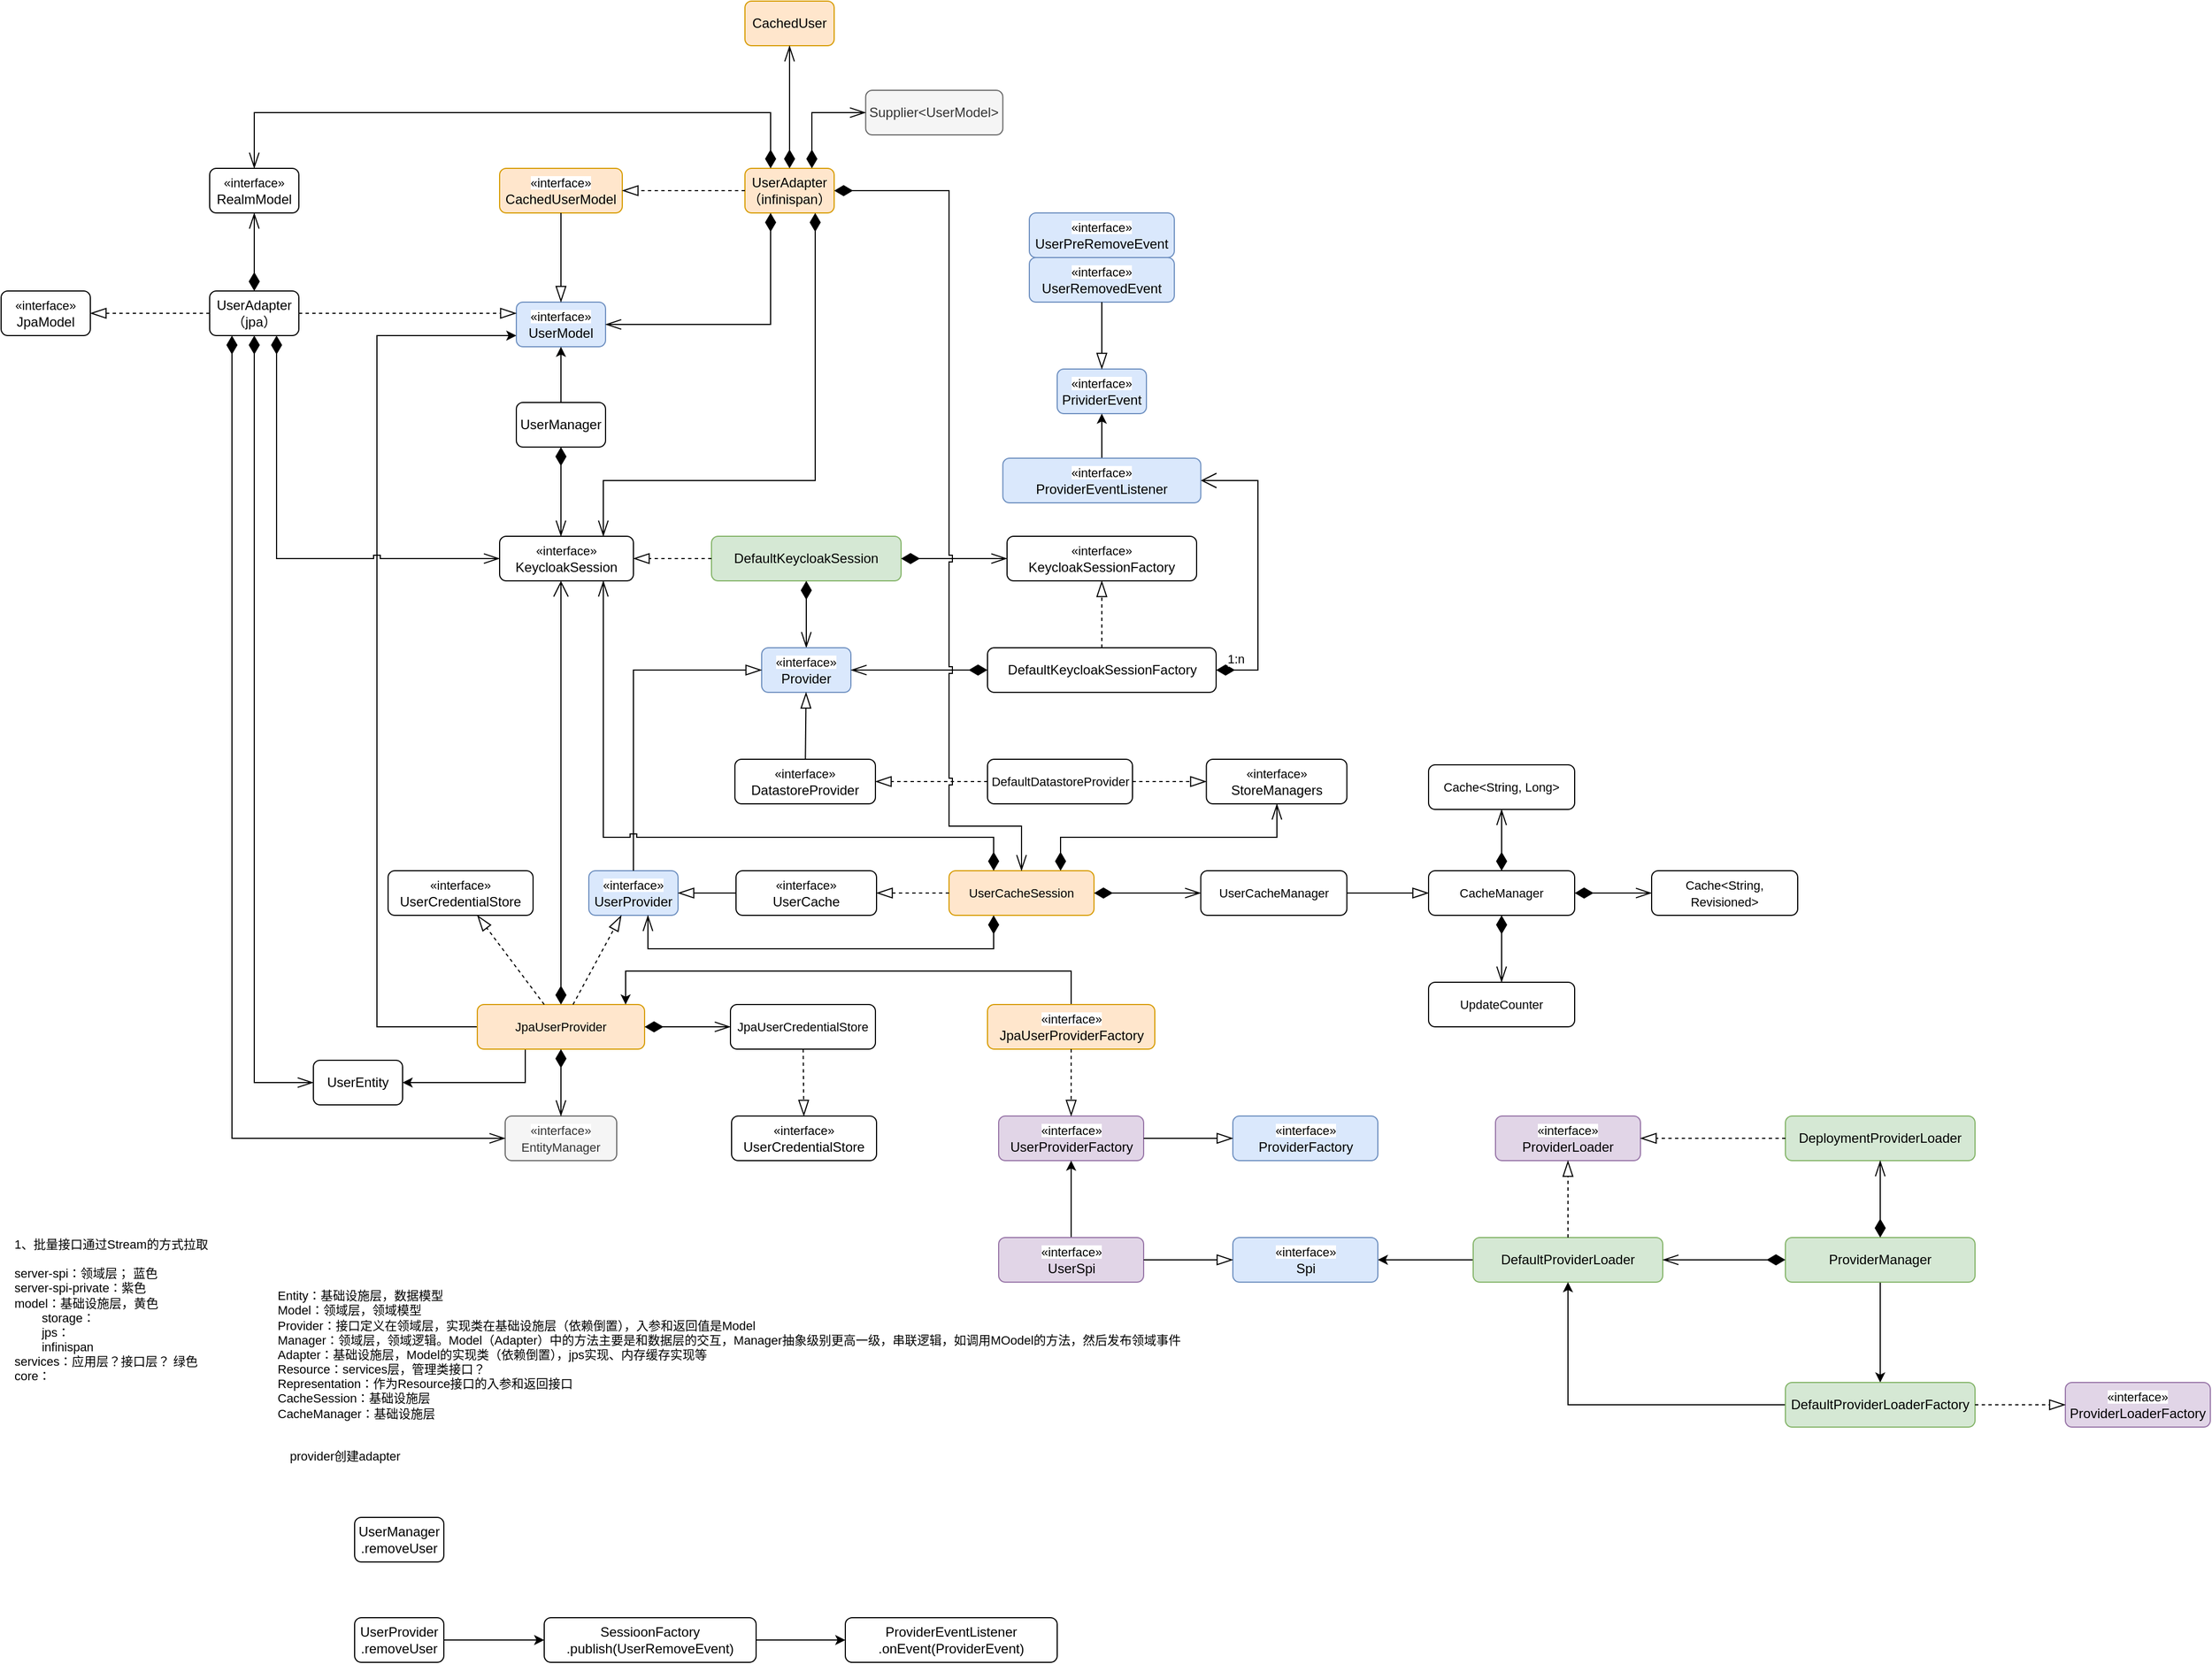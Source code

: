 <mxfile version="24.7.12">
  <diagram name="Page-1" id="SGcs01yoSxrTNf1rtQp4">
    <mxGraphModel dx="2901" dy="2324" grid="1" gridSize="10" guides="1" tooltips="1" connect="1" arrows="1" fold="1" page="1" pageScale="1" pageWidth="827" pageHeight="1169" math="0" shadow="0">
      <root>
        <mxCell id="0" />
        <mxCell id="1" parent="0" />
        <mxCell id="PywDyqhVrASCAQHyuBEY-1" value="&lt;span style=&quot;font-size: 11px; background-color: rgb(255, 255, 255);&quot;&gt;«interface»&lt;/span&gt;&lt;br&gt;UserModel" style="rounded=1;whiteSpace=wrap;html=1;fillColor=#dae8fc;strokeColor=#6c8ebf;" vertex="1" parent="1">
          <mxGeometry x="-348" y="170" width="80" height="40" as="geometry" />
        </mxCell>
        <mxCell id="PywDyqhVrASCAQHyuBEY-2" value="&lt;span style=&quot;font-size: 11px; background-color: rgb(255, 255, 255);&quot;&gt;«interface»&lt;/span&gt;&lt;br&gt;UserRemovedEvent" style="rounded=1;whiteSpace=wrap;html=1;fillColor=#dae8fc;strokeColor=#6c8ebf;" vertex="1" parent="1">
          <mxGeometry x="112" y="130" width="130" height="40" as="geometry" />
        </mxCell>
        <mxCell id="PywDyqhVrASCAQHyuBEY-4" value="&lt;span style=&quot;font-size: 11px; background-color: rgb(255, 255, 255);&quot;&gt;«interface»&lt;/span&gt;&lt;br&gt;PrividerEvent" style="rounded=1;whiteSpace=wrap;html=1;fillColor=#dae8fc;strokeColor=#6c8ebf;" vertex="1" parent="1">
          <mxGeometry x="137" y="230" width="80" height="40" as="geometry" />
        </mxCell>
        <mxCell id="PywDyqhVrASCAQHyuBEY-6" value="" style="endArrow=blockThin;endFill=0;endSize=12;html=1;rounded=0;" edge="1" parent="1" source="PywDyqhVrASCAQHyuBEY-2" target="PywDyqhVrASCAQHyuBEY-4">
          <mxGeometry width="160" relative="1" as="geometry">
            <mxPoint x="847" y="330" as="sourcePoint" />
            <mxPoint x="1007" y="330" as="targetPoint" />
          </mxGeometry>
        </mxCell>
        <mxCell id="PywDyqhVrASCAQHyuBEY-8" value="&lt;span style=&quot;font-size: 11px; background-color: rgb(255, 255, 255);&quot;&gt;«interface»&lt;/span&gt;&lt;br&gt;UserPreRemoveEvent" style="rounded=1;whiteSpace=wrap;html=1;fillColor=#dae8fc;strokeColor=#6c8ebf;" vertex="1" parent="1">
          <mxGeometry x="112" y="90" width="130" height="40" as="geometry" />
        </mxCell>
        <mxCell id="PywDyqhVrASCAQHyuBEY-32" style="edgeStyle=none;shape=connector;rounded=0;orthogonalLoop=1;jettySize=auto;html=1;strokeColor=default;align=center;verticalAlign=middle;fontFamily=Helvetica;fontSize=11;fontColor=default;labelBackgroundColor=default;endArrow=classic;" edge="1" parent="1" source="PywDyqhVrASCAQHyuBEY-11" target="PywDyqhVrASCAQHyuBEY-1">
          <mxGeometry relative="1" as="geometry" />
        </mxCell>
        <mxCell id="PywDyqhVrASCAQHyuBEY-11" value="UserManager" style="rounded=1;whiteSpace=wrap;html=1;" vertex="1" parent="1">
          <mxGeometry x="-348" y="260" width="80" height="40" as="geometry" />
        </mxCell>
        <mxCell id="PywDyqhVrASCAQHyuBEY-12" value="&lt;span style=&quot;font-size: 11px; background-color: rgb(255, 255, 255);&quot;&gt;«interface»&lt;/span&gt;&lt;br&gt;UserProvider" style="rounded=1;whiteSpace=wrap;html=1;fillColor=#dae8fc;strokeColor=#6c8ebf;" vertex="1" parent="1">
          <mxGeometry x="-283" y="680" width="80" height="40" as="geometry" />
        </mxCell>
        <mxCell id="PywDyqhVrASCAQHyuBEY-13" value="UserManager&lt;div&gt;.removeUser&lt;/div&gt;" style="rounded=1;whiteSpace=wrap;html=1;" vertex="1" parent="1">
          <mxGeometry x="-493" y="1260" width="80" height="40" as="geometry" />
        </mxCell>
        <mxCell id="PywDyqhVrASCAQHyuBEY-20" style="edgeStyle=none;shape=connector;rounded=0;orthogonalLoop=1;jettySize=auto;html=1;strokeColor=default;align=center;verticalAlign=middle;fontFamily=Helvetica;fontSize=11;fontColor=default;labelBackgroundColor=default;endArrow=classic;" edge="1" parent="1" source="PywDyqhVrASCAQHyuBEY-14" target="PywDyqhVrASCAQHyuBEY-16">
          <mxGeometry relative="1" as="geometry" />
        </mxCell>
        <mxCell id="PywDyqhVrASCAQHyuBEY-14" value="UserProvider&lt;br&gt;.removeUser" style="rounded=1;whiteSpace=wrap;html=1;" vertex="1" parent="1">
          <mxGeometry x="-493" y="1350" width="80" height="40" as="geometry" />
        </mxCell>
        <mxCell id="PywDyqhVrASCAQHyuBEY-30" value="" style="edgeStyle=none;shape=connector;rounded=0;orthogonalLoop=1;jettySize=auto;html=1;strokeColor=default;align=center;verticalAlign=middle;fontFamily=Helvetica;fontSize=11;fontColor=default;labelBackgroundColor=default;endArrow=classic;" edge="1" parent="1" source="PywDyqhVrASCAQHyuBEY-16" target="PywDyqhVrASCAQHyuBEY-29">
          <mxGeometry relative="1" as="geometry" />
        </mxCell>
        <mxCell id="PywDyqhVrASCAQHyuBEY-16" value="SessioonFactory&lt;br&gt;.publish(UserRemoveEvent)" style="rounded=1;whiteSpace=wrap;html=1;" vertex="1" parent="1">
          <mxGeometry x="-323" y="1350" width="190" height="40" as="geometry" />
        </mxCell>
        <mxCell id="PywDyqhVrASCAQHyuBEY-17" value="&lt;span style=&quot;font-size: 11px; background-color: rgb(255, 255, 255);&quot;&gt;«interface»&lt;/span&gt;&lt;br&gt;KeycloakSession" style="rounded=1;whiteSpace=wrap;html=1;" vertex="1" parent="1">
          <mxGeometry x="-363" y="380" width="120" height="40" as="geometry" />
        </mxCell>
        <mxCell id="PywDyqhVrASCAQHyuBEY-21" value="&lt;span style=&quot;font-size: 11px; background-color: rgb(255, 255, 255);&quot;&gt;«interface»&lt;/span&gt;&lt;br&gt;KeycloakSessionFactory" style="rounded=1;whiteSpace=wrap;html=1;" vertex="1" parent="1">
          <mxGeometry x="92" y="380" width="170" height="40" as="geometry" />
        </mxCell>
        <mxCell id="PywDyqhVrASCAQHyuBEY-23" value="DefaultKeycloakSessionFactory" style="rounded=1;whiteSpace=wrap;html=1;" vertex="1" parent="1">
          <mxGeometry x="74.5" y="480" width="205" height="40" as="geometry" />
        </mxCell>
        <mxCell id="PywDyqhVrASCAQHyuBEY-24" value="" style="endArrow=blockThin;dashed=1;endFill=0;endSize=12;html=1;rounded=0;" edge="1" parent="1" source="PywDyqhVrASCAQHyuBEY-23" target="PywDyqhVrASCAQHyuBEY-21">
          <mxGeometry width="160" relative="1" as="geometry">
            <mxPoint x="372" y="90" as="sourcePoint" />
            <mxPoint x="372" y="40" as="targetPoint" />
          </mxGeometry>
        </mxCell>
        <mxCell id="PywDyqhVrASCAQHyuBEY-31" style="edgeStyle=none;shape=connector;rounded=0;orthogonalLoop=1;jettySize=auto;html=1;strokeColor=default;align=center;verticalAlign=middle;fontFamily=Helvetica;fontSize=11;fontColor=default;labelBackgroundColor=default;endArrow=classic;" edge="1" parent="1" source="PywDyqhVrASCAQHyuBEY-25" target="PywDyqhVrASCAQHyuBEY-4">
          <mxGeometry relative="1" as="geometry" />
        </mxCell>
        <mxCell id="PywDyqhVrASCAQHyuBEY-25" value="&lt;span style=&quot;font-size: 11px; background-color: rgb(255, 255, 255);&quot;&gt;«interface»&lt;/span&gt;&lt;br&gt;ProviderEventListener" style="rounded=1;whiteSpace=wrap;html=1;fillColor=#dae8fc;strokeColor=#6c8ebf;" vertex="1" parent="1">
          <mxGeometry x="88.25" y="310" width="177.5" height="40" as="geometry" />
        </mxCell>
        <mxCell id="PywDyqhVrASCAQHyuBEY-29" value="ProviderEventListener&lt;br&gt;.onEvent(ProviderEvent)" style="rounded=1;whiteSpace=wrap;html=1;" vertex="1" parent="1">
          <mxGeometry x="-53" y="1350" width="190" height="40" as="geometry" />
        </mxCell>
        <mxCell id="PywDyqhVrASCAQHyuBEY-33" value="" style="endArrow=openThin;html=1;endSize=12;startArrow=diamondThin;startSize=14;startFill=1;edgeStyle=orthogonalEdgeStyle;align=left;verticalAlign=bottom;rounded=0;strokeColor=default;fontFamily=Helvetica;fontSize=11;fontColor=default;labelBackgroundColor=default;endFill=0;" edge="1" parent="1" source="PywDyqhVrASCAQHyuBEY-11" target="PywDyqhVrASCAQHyuBEY-17">
          <mxGeometry x="-1" y="3" relative="1" as="geometry">
            <mxPoint x="-368" y="330" as="sourcePoint" />
            <mxPoint x="-403" y="420" as="targetPoint" />
            <Array as="points">
              <mxPoint x="-308" y="360" />
              <mxPoint x="-308" y="360" />
            </Array>
          </mxGeometry>
        </mxCell>
        <mxCell id="PywDyqhVrASCAQHyuBEY-34" value="DefaultKeycloakSession" style="rounded=1;whiteSpace=wrap;html=1;fillColor=#d5e8d4;strokeColor=#82b366;" vertex="1" parent="1">
          <mxGeometry x="-173" y="380" width="170" height="40" as="geometry" />
        </mxCell>
        <mxCell id="PywDyqhVrASCAQHyuBEY-35" value="" style="endArrow=openThin;html=1;endSize=12;startArrow=diamondThin;startSize=14;startFill=1;edgeStyle=orthogonalEdgeStyle;align=left;verticalAlign=bottom;rounded=0;strokeColor=default;fontFamily=Helvetica;fontSize=11;fontColor=default;labelBackgroundColor=default;endFill=0;" edge="1" parent="1" source="PywDyqhVrASCAQHyuBEY-34" target="PywDyqhVrASCAQHyuBEY-36">
          <mxGeometry x="-1" y="3" relative="1" as="geometry">
            <mxPoint x="-3" y="620" as="sourcePoint" />
            <mxPoint x="-3" y="725" as="targetPoint" />
            <Array as="points" />
          </mxGeometry>
        </mxCell>
        <mxCell id="PywDyqhVrASCAQHyuBEY-36" value="&lt;span style=&quot;font-size: 11px; background-color: rgb(255, 255, 255);&quot;&gt;«interface»&lt;/span&gt;&lt;br&gt;Provider" style="rounded=1;whiteSpace=wrap;html=1;fillColor=#dae8fc;strokeColor=#6c8ebf;" vertex="1" parent="1">
          <mxGeometry x="-128" y="480" width="80" height="40" as="geometry" />
        </mxCell>
        <mxCell id="PywDyqhVrASCAQHyuBEY-37" value="" style="endArrow=openThin;html=1;endSize=12;startArrow=diamondThin;startSize=14;startFill=1;edgeStyle=orthogonalEdgeStyle;align=left;verticalAlign=bottom;rounded=0;strokeColor=default;fontFamily=Helvetica;fontSize=11;fontColor=default;labelBackgroundColor=default;endFill=0;" edge="1" parent="1" source="PywDyqhVrASCAQHyuBEY-34" target="PywDyqhVrASCAQHyuBEY-21">
          <mxGeometry x="-1" y="3" relative="1" as="geometry">
            <mxPoint x="-78" y="360" as="sourcePoint" />
            <mxPoint x="-78" y="260" as="targetPoint" />
            <Array as="points">
              <mxPoint x="-78" y="400" />
            </Array>
          </mxGeometry>
        </mxCell>
        <mxCell id="PywDyqhVrASCAQHyuBEY-38" value="" style="endArrow=blockThin;endFill=0;endSize=12;html=1;rounded=0;edgeStyle=orthogonalEdgeStyle;" edge="1" parent="1" source="PywDyqhVrASCAQHyuBEY-12" target="PywDyqhVrASCAQHyuBEY-36">
          <mxGeometry width="160" relative="1" as="geometry">
            <mxPoint x="187" y="490" as="sourcePoint" />
            <mxPoint x="187" y="430" as="targetPoint" />
            <Array as="points">
              <mxPoint x="-243" y="500" />
            </Array>
          </mxGeometry>
        </mxCell>
        <mxCell id="PywDyqhVrASCAQHyuBEY-39" value="" style="endArrow=blockThin;dashed=1;endFill=0;endSize=12;html=1;rounded=0;" edge="1" parent="1" source="PywDyqhVrASCAQHyuBEY-34" target="PywDyqhVrASCAQHyuBEY-17">
          <mxGeometry width="160" relative="1" as="geometry">
            <mxPoint x="-223" y="290" as="sourcePoint" />
            <mxPoint x="-118" y="290" as="targetPoint" />
          </mxGeometry>
        </mxCell>
        <mxCell id="PywDyqhVrASCAQHyuBEY-41" value="" style="endArrow=open;html=1;endSize=12;startArrow=diamondThin;startSize=14;startFill=1;edgeStyle=orthogonalEdgeStyle;align=left;verticalAlign=bottom;rounded=0;strokeColor=default;fontFamily=Helvetica;fontSize=11;fontColor=default;labelBackgroundColor=default;" edge="1" parent="1" source="PywDyqhVrASCAQHyuBEY-23" target="PywDyqhVrASCAQHyuBEY-25">
          <mxGeometry x="-1" y="3" relative="1" as="geometry">
            <mxPoint x="7" y="410" as="sourcePoint" />
            <mxPoint x="102" y="410" as="targetPoint" />
            <Array as="points">
              <mxPoint x="317" y="500" />
              <mxPoint x="317" y="330" />
            </Array>
          </mxGeometry>
        </mxCell>
        <mxCell id="PywDyqhVrASCAQHyuBEY-42" value="1:n" style="text;html=1;align=center;verticalAlign=middle;resizable=0;points=[];autosize=1;strokeColor=none;fillColor=none;fontFamily=Helvetica;fontSize=11;fontColor=default;labelBackgroundColor=default;" vertex="1" parent="1">
          <mxGeometry x="277" y="475" width="40" height="30" as="geometry" />
        </mxCell>
        <mxCell id="PywDyqhVrASCAQHyuBEY-43" value="" style="endArrow=openThin;html=1;endSize=12;startArrow=diamondThin;startSize=14;startFill=1;edgeStyle=orthogonalEdgeStyle;align=left;verticalAlign=bottom;rounded=0;strokeColor=default;fontFamily=Helvetica;fontSize=11;fontColor=default;labelBackgroundColor=default;endFill=0;" edge="1" parent="1" source="PywDyqhVrASCAQHyuBEY-23" target="PywDyqhVrASCAQHyuBEY-36">
          <mxGeometry x="-1" y="3" relative="1" as="geometry">
            <mxPoint x="237" y="599.5" as="sourcePoint" />
            <mxPoint x="397" y="599.5" as="targetPoint" />
            <Array as="points" />
          </mxGeometry>
        </mxCell>
        <mxCell id="PywDyqhVrASCAQHyuBEY-44" value="&lt;span style=&quot;font-size: 11px; background-color: rgb(255, 255, 255);&quot;&gt;«interface»&lt;/span&gt;&lt;br&gt;DatastoreProvider" style="rounded=1;whiteSpace=wrap;html=1;" vertex="1" parent="1">
          <mxGeometry x="-152" y="580" width="126" height="40" as="geometry" />
        </mxCell>
        <mxCell id="PywDyqhVrASCAQHyuBEY-45" value="" style="endArrow=blockThin;endFill=0;endSize=12;html=1;rounded=0;" edge="1" parent="1" source="PywDyqhVrASCAQHyuBEY-44" target="PywDyqhVrASCAQHyuBEY-36">
          <mxGeometry width="160" relative="1" as="geometry">
            <mxPoint x="-193" y="510" as="sourcePoint" />
            <mxPoint x="-118" y="510" as="targetPoint" />
          </mxGeometry>
        </mxCell>
        <mxCell id="PywDyqhVrASCAQHyuBEY-46" value="&lt;span style=&quot;font-size: 11px;&quot;&gt;DefaultDatastoreProvider&lt;/span&gt;" style="rounded=1;whiteSpace=wrap;html=1;" vertex="1" parent="1">
          <mxGeometry x="74.5" y="580" width="130" height="40" as="geometry" />
        </mxCell>
        <mxCell id="PywDyqhVrASCAQHyuBEY-48" value="" style="endArrow=blockThin;dashed=1;endFill=0;endSize=12;html=1;rounded=0;" edge="1" parent="1" source="PywDyqhVrASCAQHyuBEY-46" target="PywDyqhVrASCAQHyuBEY-44">
          <mxGeometry width="160" relative="1" as="geometry">
            <mxPoint x="-79" y="590" as="sourcePoint" />
            <mxPoint x="137" y="560" as="targetPoint" />
          </mxGeometry>
        </mxCell>
        <mxCell id="PywDyqhVrASCAQHyuBEY-49" value="&lt;span style=&quot;font-size: 11px; background-color: rgb(255, 255, 255);&quot;&gt;«interface»&lt;/span&gt;&lt;br&gt;StoreManagers" style="rounded=1;whiteSpace=wrap;html=1;" vertex="1" parent="1">
          <mxGeometry x="270.75" y="580" width="126" height="40" as="geometry" />
        </mxCell>
        <mxCell id="PywDyqhVrASCAQHyuBEY-50" value="" style="endArrow=blockThin;dashed=1;endFill=0;endSize=12;html=1;rounded=0;" edge="1" parent="1" source="PywDyqhVrASCAQHyuBEY-46" target="PywDyqhVrASCAQHyuBEY-49">
          <mxGeometry width="160" relative="1" as="geometry">
            <mxPoint x="-78" y="690" as="sourcePoint" />
            <mxPoint x="-79" y="630" as="targetPoint" />
          </mxGeometry>
        </mxCell>
        <mxCell id="PywDyqhVrASCAQHyuBEY-57" style="edgeStyle=orthogonalEdgeStyle;shape=connector;rounded=0;orthogonalLoop=1;jettySize=auto;html=1;strokeColor=default;align=center;verticalAlign=middle;fontFamily=Helvetica;fontSize=11;fontColor=default;labelBackgroundColor=default;endArrow=classic;" edge="1" parent="1" source="PywDyqhVrASCAQHyuBEY-52" target="PywDyqhVrASCAQHyuBEY-56">
          <mxGeometry relative="1" as="geometry">
            <Array as="points">
              <mxPoint x="-340" y="870" />
            </Array>
          </mxGeometry>
        </mxCell>
        <mxCell id="PywDyqhVrASCAQHyuBEY-58" style="edgeStyle=orthogonalEdgeStyle;shape=connector;rounded=0;orthogonalLoop=1;jettySize=auto;html=1;strokeColor=default;align=center;verticalAlign=middle;fontFamily=Helvetica;fontSize=11;fontColor=default;labelBackgroundColor=default;endArrow=classic;" edge="1" parent="1" source="PywDyqhVrASCAQHyuBEY-52" target="PywDyqhVrASCAQHyuBEY-1">
          <mxGeometry relative="1" as="geometry">
            <Array as="points">
              <mxPoint x="-473" y="820" />
              <mxPoint x="-473" y="200" />
            </Array>
          </mxGeometry>
        </mxCell>
        <mxCell id="PywDyqhVrASCAQHyuBEY-52" value="&lt;span style=&quot;font-size: 11px;&quot;&gt;JpaUserProvider&lt;/span&gt;" style="rounded=1;whiteSpace=wrap;html=1;fillColor=#ffe6cc;strokeColor=#d79b00;" vertex="1" parent="1">
          <mxGeometry x="-383" y="800" width="150" height="40" as="geometry" />
        </mxCell>
        <mxCell id="PywDyqhVrASCAQHyuBEY-53" value="" style="endArrow=blockThin;dashed=1;endFill=0;endSize=12;html=1;rounded=0;" edge="1" parent="1" source="PywDyqhVrASCAQHyuBEY-52" target="PywDyqhVrASCAQHyuBEY-12">
          <mxGeometry width="160" relative="1" as="geometry">
            <mxPoint x="-14" y="690" as="sourcePoint" />
            <mxPoint x="-63" y="630" as="targetPoint" />
          </mxGeometry>
        </mxCell>
        <mxCell id="PywDyqhVrASCAQHyuBEY-54" value="&lt;span style=&quot;font-size: 11px; background-color: rgb(255, 255, 255);&quot;&gt;«interface»&lt;/span&gt;&lt;br&gt;UserCredentialStore" style="rounded=1;whiteSpace=wrap;html=1;" vertex="1" parent="1">
          <mxGeometry x="-463" y="680" width="130" height="40" as="geometry" />
        </mxCell>
        <mxCell id="PywDyqhVrASCAQHyuBEY-55" value="" style="endArrow=blockThin;dashed=1;endFill=0;endSize=12;html=1;rounded=0;" edge="1" parent="1" source="PywDyqhVrASCAQHyuBEY-52" target="PywDyqhVrASCAQHyuBEY-54">
          <mxGeometry width="160" relative="1" as="geometry">
            <mxPoint x="-233" y="810" as="sourcePoint" />
            <mxPoint x="-233" y="730" as="targetPoint" />
          </mxGeometry>
        </mxCell>
        <mxCell id="PywDyqhVrASCAQHyuBEY-56" value="UserEntity" style="rounded=1;whiteSpace=wrap;html=1;" vertex="1" parent="1">
          <mxGeometry x="-530" y="850" width="80" height="40" as="geometry" />
        </mxCell>
        <mxCell id="PywDyqhVrASCAQHyuBEY-61" value="" style="endArrow=open;html=1;endSize=12;startArrow=diamondThin;startSize=14;startFill=1;edgeStyle=orthogonalEdgeStyle;align=left;verticalAlign=bottom;rounded=0;strokeColor=default;fontFamily=Helvetica;fontSize=11;fontColor=default;labelBackgroundColor=default;" edge="1" parent="1" source="PywDyqhVrASCAQHyuBEY-52" target="PywDyqhVrASCAQHyuBEY-17">
          <mxGeometry x="-1" y="3" relative="1" as="geometry">
            <mxPoint x="-78" y="430" as="sourcePoint" />
            <mxPoint x="-263" y="410" as="targetPoint" />
            <Array as="points">
              <mxPoint x="-303" y="420" />
              <mxPoint x="-303" y="420" />
            </Array>
          </mxGeometry>
        </mxCell>
        <mxCell id="PywDyqhVrASCAQHyuBEY-62" value="&lt;span style=&quot;font-size: 11px; background-color: rgb(255, 255, 255);&quot;&gt;«interface»&lt;/span&gt;&lt;span style=&quot;font-size: 11px;&quot;&gt;&lt;br&gt;EntityManager&lt;/span&gt;" style="rounded=1;whiteSpace=wrap;html=1;fillColor=#f5f5f5;fontColor=#333333;strokeColor=#666666;" vertex="1" parent="1">
          <mxGeometry x="-358" y="900" width="100" height="40" as="geometry" />
        </mxCell>
        <mxCell id="PywDyqhVrASCAQHyuBEY-63" value="&lt;span style=&quot;font-size: 11px;&quot;&gt;JpaUserCredentialStore&lt;/span&gt;" style="rounded=1;whiteSpace=wrap;html=1;" vertex="1" parent="1">
          <mxGeometry x="-156" y="800" width="130" height="40" as="geometry" />
        </mxCell>
        <mxCell id="PywDyqhVrASCAQHyuBEY-64" value="" style="endArrow=openThin;html=1;endSize=12;startArrow=diamondThin;startSize=14;startFill=1;align=left;verticalAlign=bottom;rounded=0;strokeColor=default;fontFamily=Helvetica;fontSize=11;fontColor=default;labelBackgroundColor=default;endFill=0;" edge="1" parent="1" source="PywDyqhVrASCAQHyuBEY-52" target="PywDyqhVrASCAQHyuBEY-63">
          <mxGeometry x="-1" y="3" relative="1" as="geometry">
            <mxPoint x="-363" y="1010" as="sourcePoint" />
            <mxPoint x="-203" y="1010" as="targetPoint" />
          </mxGeometry>
        </mxCell>
        <mxCell id="PywDyqhVrASCAQHyuBEY-65" value="" style="endArrow=openThin;html=1;endSize=12;startArrow=diamondThin;startSize=14;startFill=1;align=left;verticalAlign=bottom;rounded=0;strokeColor=default;fontFamily=Helvetica;fontSize=11;fontColor=default;labelBackgroundColor=default;endFill=0;" edge="1" parent="1" source="PywDyqhVrASCAQHyuBEY-52" target="PywDyqhVrASCAQHyuBEY-62">
          <mxGeometry x="-1" y="3" relative="1" as="geometry">
            <mxPoint x="-353" y="1020" as="sourcePoint" />
            <mxPoint x="-193" y="1020" as="targetPoint" />
          </mxGeometry>
        </mxCell>
        <mxCell id="PywDyqhVrASCAQHyuBEY-66" value="Entity：基础设施层，数据模型&lt;br&gt;Model：领域层，领域模型&lt;br&gt;Provider：接口定义在领域层，实现类在基础设施层（依赖倒置），入参和返回值是Model&lt;br&gt;Manager：领域层，领域逻辑。Model（Adapter）中的方法主要是和数据层的交互，Manager抽象级别更高一级，串联逻辑，如调用MOodel的方法，然后发布领域事件&lt;br&gt;Adapter：基础设施层，Model的实现类（依赖倒置），jps实现、内存缓存实现等&lt;br&gt;Resource：services层，管理类接口？&lt;br&gt;Representation：作为Resource接口的入参和返回接口&lt;br&gt;CacheSession：基础设施层&lt;br&gt;CacheManager：基础设施层" style="text;html=1;align=left;verticalAlign=middle;resizable=0;points=[];autosize=1;strokeColor=none;fillColor=none;fontFamily=Helvetica;fontSize=11;fontColor=default;labelBackgroundColor=default;" vertex="1" parent="1">
          <mxGeometry x="-564.25" y="1049" width="830" height="130" as="geometry" />
        </mxCell>
        <mxCell id="PywDyqhVrASCAQHyuBEY-67" value="&lt;span style=&quot;font-size: 11px; background-color: rgb(255, 255, 255);&quot;&gt;«interface»&lt;/span&gt;&lt;br&gt;UserCredentialStore" style="rounded=1;whiteSpace=wrap;html=1;" vertex="1" parent="1">
          <mxGeometry x="-155" y="900" width="130" height="40" as="geometry" />
        </mxCell>
        <mxCell id="PywDyqhVrASCAQHyuBEY-68" value="" style="endArrow=blockThin;dashed=1;endFill=0;endSize=12;html=1;rounded=0;" edge="1" parent="1" source="PywDyqhVrASCAQHyuBEY-63" target="PywDyqhVrASCAQHyuBEY-67">
          <mxGeometry width="160" relative="1" as="geometry">
            <mxPoint x="-287" y="810" as="sourcePoint" />
            <mxPoint x="-244" y="730" as="targetPoint" />
          </mxGeometry>
        </mxCell>
        <mxCell id="PywDyqhVrASCAQHyuBEY-69" value="UserAdapter&lt;br&gt;（jpa）" style="rounded=1;whiteSpace=wrap;html=1;" vertex="1" parent="1">
          <mxGeometry x="-623" y="160" width="80" height="40" as="geometry" />
        </mxCell>
        <mxCell id="PywDyqhVrASCAQHyuBEY-70" value="&lt;span style=&quot;font-size: 11px; background-color: rgb(255, 255, 255);&quot;&gt;«interface»&lt;/span&gt;&lt;br&gt;JpaModel" style="rounded=1;whiteSpace=wrap;html=1;" vertex="1" parent="1">
          <mxGeometry x="-810" y="160" width="80" height="40" as="geometry" />
        </mxCell>
        <mxCell id="PywDyqhVrASCAQHyuBEY-72" value="" style="endArrow=blockThin;dashed=1;endFill=0;endSize=12;html=1;rounded=0;entryX=0;entryY=0.25;entryDx=0;entryDy=0;" edge="1" parent="1" source="PywDyqhVrASCAQHyuBEY-69" target="PywDyqhVrASCAQHyuBEY-1">
          <mxGeometry width="160" relative="1" as="geometry">
            <mxPoint x="205" y="130" as="sourcePoint" />
            <mxPoint x="192" y="180" as="targetPoint" />
          </mxGeometry>
        </mxCell>
        <mxCell id="PywDyqhVrASCAQHyuBEY-74" value="" style="endArrow=blockThin;dashed=1;endFill=0;endSize=12;html=1;rounded=0;" edge="1" parent="1" source="PywDyqhVrASCAQHyuBEY-69" target="PywDyqhVrASCAQHyuBEY-70">
          <mxGeometry width="160" relative="1" as="geometry">
            <mxPoint x="-149" y="-10" as="sourcePoint" />
            <mxPoint x="-248" y="-10" as="targetPoint" />
          </mxGeometry>
        </mxCell>
        <mxCell id="PywDyqhVrASCAQHyuBEY-75" value="" style="endArrow=openThin;html=1;endSize=12;startArrow=diamondThin;startSize=14;startFill=1;edgeStyle=orthogonalEdgeStyle;align=left;verticalAlign=bottom;rounded=0;strokeColor=default;fontFamily=Helvetica;fontSize=11;fontColor=default;labelBackgroundColor=default;exitX=0.5;exitY=1;exitDx=0;exitDy=0;endFill=0;" edge="1" parent="1" source="PywDyqhVrASCAQHyuBEY-69" target="PywDyqhVrASCAQHyuBEY-56">
          <mxGeometry x="-1" y="3" relative="1" as="geometry">
            <mxPoint x="-603" y="200" as="sourcePoint" />
            <mxPoint x="84.5" y="820" as="targetPoint" />
            <Array as="points">
              <mxPoint x="-583" y="870" />
            </Array>
          </mxGeometry>
        </mxCell>
        <mxCell id="PywDyqhVrASCAQHyuBEY-76" value="" style="endArrow=openThin;html=1;endSize=12;startArrow=diamondThin;startSize=14;startFill=1;edgeStyle=orthogonalEdgeStyle;align=left;verticalAlign=bottom;rounded=0;strokeColor=default;fontFamily=Helvetica;fontSize=11;fontColor=default;labelBackgroundColor=default;exitX=0.25;exitY=1;exitDx=0;exitDy=0;endFill=0;" edge="1" parent="1" source="PywDyqhVrASCAQHyuBEY-69" target="PywDyqhVrASCAQHyuBEY-62">
          <mxGeometry x="-1" y="3" relative="1" as="geometry">
            <mxPoint x="-583" y="200" as="sourcePoint" />
            <mxPoint x="-423" y="930" as="targetPoint" />
            <Array as="points">
              <mxPoint x="-603" y="920" />
            </Array>
          </mxGeometry>
        </mxCell>
        <mxCell id="PywDyqhVrASCAQHyuBEY-77" value="&lt;span style=&quot;font-size: 11px; background-color: rgb(255, 255, 255);&quot;&gt;«interface»&lt;/span&gt;&lt;br&gt;RealmModel" style="rounded=1;whiteSpace=wrap;html=1;" vertex="1" parent="1">
          <mxGeometry x="-623" y="50" width="80" height="40" as="geometry" />
        </mxCell>
        <mxCell id="PywDyqhVrASCAQHyuBEY-78" value="" style="endArrow=openThin;html=1;endSize=12;startArrow=diamondThin;startSize=14;startFill=1;edgeStyle=orthogonalEdgeStyle;align=left;verticalAlign=bottom;rounded=0;strokeColor=default;fontFamily=Helvetica;fontSize=11;fontColor=default;labelBackgroundColor=default;jumpStyle=sharp;endFill=0;" edge="1" parent="1" source="PywDyqhVrASCAQHyuBEY-69" target="PywDyqhVrASCAQHyuBEY-17">
          <mxGeometry x="-1" y="3" relative="1" as="geometry">
            <mxPoint x="-298" y="310" as="sourcePoint" />
            <mxPoint x="-298" y="390" as="targetPoint" />
            <Array as="points">
              <mxPoint x="-563" y="400" />
            </Array>
          </mxGeometry>
        </mxCell>
        <mxCell id="PywDyqhVrASCAQHyuBEY-79" value="" style="endArrow=openThin;html=1;endSize=12;startArrow=diamondThin;startSize=14;startFill=1;align=left;verticalAlign=bottom;rounded=0;strokeColor=default;fontFamily=Helvetica;fontSize=11;fontColor=default;labelBackgroundColor=default;endFill=0;" edge="1" parent="1" source="PywDyqhVrASCAQHyuBEY-69" target="PywDyqhVrASCAQHyuBEY-77">
          <mxGeometry x="-1" y="3" relative="1" as="geometry">
            <mxPoint x="-109" y="10" as="sourcePoint" />
            <mxPoint x="-253" y="180" as="targetPoint" />
          </mxGeometry>
        </mxCell>
        <mxCell id="PywDyqhVrASCAQHyuBEY-80" value="&lt;span style=&quot;font-size: 11px; background-color: rgb(255, 255, 255);&quot;&gt;«interface»&lt;/span&gt;&lt;br&gt;CachedUserModel" style="rounded=1;whiteSpace=wrap;html=1;fillColor=#ffe6cc;strokeColor=#d79b00;" vertex="1" parent="1">
          <mxGeometry x="-363" y="50" width="110" height="40" as="geometry" />
        </mxCell>
        <mxCell id="PywDyqhVrASCAQHyuBEY-81" value="UserAdapter&lt;br&gt;（infinispan）" style="rounded=1;whiteSpace=wrap;html=1;fillColor=#ffe6cc;strokeColor=#d79b00;" vertex="1" parent="1">
          <mxGeometry x="-143" y="50" width="80" height="40" as="geometry" />
        </mxCell>
        <mxCell id="PywDyqhVrASCAQHyuBEY-82" value="" style="endArrow=blockThin;dashed=1;endFill=0;endSize=12;html=1;rounded=0;" edge="1" parent="1" source="PywDyqhVrASCAQHyuBEY-81" target="PywDyqhVrASCAQHyuBEY-80">
          <mxGeometry width="160" relative="1" as="geometry">
            <mxPoint x="-159" y="200" as="sourcePoint" />
            <mxPoint x="-258" y="200" as="targetPoint" />
          </mxGeometry>
        </mxCell>
        <mxCell id="PywDyqhVrASCAQHyuBEY-83" value="" style="endArrow=blockThin;endFill=0;endSize=12;html=1;rounded=0;" edge="1" parent="1" source="PywDyqhVrASCAQHyuBEY-80" target="PywDyqhVrASCAQHyuBEY-1">
          <mxGeometry width="160" relative="1" as="geometry">
            <mxPoint x="-578" y="220" as="sourcePoint" />
            <mxPoint x="-578" y="170" as="targetPoint" />
          </mxGeometry>
        </mxCell>
        <mxCell id="PywDyqhVrASCAQHyuBEY-85" value="server-spi：领域层； 蓝色&lt;br&gt;server-spi-private：紫色&lt;br&gt;model：基础设施层，黄色&lt;br&gt;&lt;span style=&quot;white-space: pre;&quot;&gt;&#x9;&lt;/span&gt;storage：&lt;div&gt;&lt;span style=&quot;white-space: pre;&quot;&gt;&#x9;&lt;/span&gt;jps：&lt;br&gt;&lt;span style=&quot;white-space: pre;&quot;&gt;&#x9;&lt;/span&gt;infinispan&lt;br&gt;services：应用层？接口层？ 绿色&lt;br&gt;core：&lt;div&gt;&lt;br&gt;&lt;/div&gt;&lt;/div&gt;" style="text;html=1;align=left;verticalAlign=middle;resizable=0;points=[];autosize=1;strokeColor=none;fillColor=none;fontFamily=Helvetica;fontSize=11;fontColor=default;labelBackgroundColor=default;" vertex="1" parent="1">
          <mxGeometry x="-800" y="1029" width="190" height="130" as="geometry" />
        </mxCell>
        <mxCell id="PywDyqhVrASCAQHyuBEY-86" value="1、批量接口通过Stream的方式拉取" style="text;html=1;align=left;verticalAlign=middle;resizable=0;points=[];autosize=1;strokeColor=none;fillColor=none;fontFamily=Helvetica;fontSize=11;fontColor=default;labelBackgroundColor=default;" vertex="1" parent="1">
          <mxGeometry x="-800" y="1000" width="200" height="30" as="geometry" />
        </mxCell>
        <mxCell id="PywDyqhVrASCAQHyuBEY-87" value="&lt;span style=&quot;font-size: 11px; background-color: rgb(255, 255, 255);&quot;&gt;«interface»&lt;/span&gt;&lt;br&gt;UserCache" style="rounded=1;whiteSpace=wrap;html=1;" vertex="1" parent="1">
          <mxGeometry x="-151" y="680" width="126" height="40" as="geometry" />
        </mxCell>
        <mxCell id="PywDyqhVrASCAQHyuBEY-88" value="" style="endArrow=blockThin;endFill=0;endSize=12;html=1;rounded=0;" edge="1" parent="1" source="PywDyqhVrASCAQHyuBEY-87" target="PywDyqhVrASCAQHyuBEY-12">
          <mxGeometry width="160" relative="1" as="geometry">
            <mxPoint x="-79" y="590" as="sourcePoint" />
            <mxPoint x="-78" y="530" as="targetPoint" />
          </mxGeometry>
        </mxCell>
        <mxCell id="PywDyqhVrASCAQHyuBEY-90" value="&lt;span style=&quot;font-size: 11px;&quot;&gt;UserCacheSession&lt;/span&gt;" style="rounded=1;whiteSpace=wrap;html=1;fillColor=#ffe6cc;strokeColor=#d79b00;" vertex="1" parent="1">
          <mxGeometry x="40" y="680" width="130" height="40" as="geometry" />
        </mxCell>
        <mxCell id="PywDyqhVrASCAQHyuBEY-91" value="" style="endArrow=blockThin;dashed=1;endFill=0;endSize=12;html=1;rounded=0;" edge="1" parent="1" source="PywDyqhVrASCAQHyuBEY-90" target="PywDyqhVrASCAQHyuBEY-87">
          <mxGeometry width="160" relative="1" as="geometry">
            <mxPoint x="50" y="610" as="sourcePoint" />
            <mxPoint x="-16" y="610" as="targetPoint" />
          </mxGeometry>
        </mxCell>
        <mxCell id="PywDyqhVrASCAQHyuBEY-92" value="&lt;span style=&quot;font-size: 11px;&quot;&gt;UserCacheManager&lt;/span&gt;" style="rounded=1;whiteSpace=wrap;html=1;" vertex="1" parent="1">
          <mxGeometry x="265.75" y="680" width="131" height="40" as="geometry" />
        </mxCell>
        <mxCell id="PywDyqhVrASCAQHyuBEY-93" value="" style="endArrow=openThin;html=1;endSize=12;startArrow=diamondThin;startSize=14;startFill=1;edgeStyle=orthogonalEdgeStyle;align=left;verticalAlign=bottom;rounded=0;strokeColor=default;fontFamily=Helvetica;fontSize=11;fontColor=default;labelBackgroundColor=default;endFill=0;" edge="1" parent="1" source="PywDyqhVrASCAQHyuBEY-90" target="PywDyqhVrASCAQHyuBEY-92">
          <mxGeometry x="-1" y="3" relative="1" as="geometry">
            <mxPoint x="85" y="510" as="sourcePoint" />
            <mxPoint x="-38" y="510" as="targetPoint" />
            <Array as="points" />
          </mxGeometry>
        </mxCell>
        <mxCell id="PywDyqhVrASCAQHyuBEY-94" value="&lt;span style=&quot;font-size: 11px;&quot;&gt;CacheManager&lt;/span&gt;" style="rounded=1;whiteSpace=wrap;html=1;" vertex="1" parent="1">
          <mxGeometry x="470" y="680" width="131" height="40" as="geometry" />
        </mxCell>
        <mxCell id="PywDyqhVrASCAQHyuBEY-95" value="" style="endArrow=blockThin;endFill=0;endSize=12;html=1;rounded=0;" edge="1" parent="1" source="PywDyqhVrASCAQHyuBEY-92" target="PywDyqhVrASCAQHyuBEY-94">
          <mxGeometry width="160" relative="1" as="geometry">
            <mxPoint x="-141" y="710" as="sourcePoint" />
            <mxPoint x="-193" y="710" as="targetPoint" />
          </mxGeometry>
        </mxCell>
        <mxCell id="PywDyqhVrASCAQHyuBEY-96" value="&lt;span style=&quot;font-size: 11px;&quot;&gt;Cache&amp;lt;String, Long&amp;gt;&lt;/span&gt;" style="rounded=1;whiteSpace=wrap;html=1;" vertex="1" parent="1">
          <mxGeometry x="470" y="585" width="131" height="40" as="geometry" />
        </mxCell>
        <mxCell id="PywDyqhVrASCAQHyuBEY-97" value="&lt;span style=&quot;font-size: 11px;&quot;&gt;Cache&amp;lt;String, Revisioned&amp;gt;&lt;/span&gt;" style="rounded=1;whiteSpace=wrap;html=1;" vertex="1" parent="1">
          <mxGeometry x="670" y="680" width="131" height="40" as="geometry" />
        </mxCell>
        <mxCell id="PywDyqhVrASCAQHyuBEY-98" value="&lt;span style=&quot;font-size: 11px;&quot;&gt;UpdateCounter&lt;/span&gt;" style="rounded=1;whiteSpace=wrap;html=1;" vertex="1" parent="1">
          <mxGeometry x="470" y="780" width="131" height="40" as="geometry" />
        </mxCell>
        <mxCell id="PywDyqhVrASCAQHyuBEY-99" value="" style="endArrow=openThin;html=1;endSize=12;startArrow=diamondThin;startSize=14;startFill=1;align=left;verticalAlign=bottom;rounded=0;strokeColor=default;fontFamily=Helvetica;fontSize=11;fontColor=default;labelBackgroundColor=default;endFill=0;" edge="1" parent="1" source="PywDyqhVrASCAQHyuBEY-94" target="PywDyqhVrASCAQHyuBEY-98">
          <mxGeometry x="-1" y="3" relative="1" as="geometry">
            <mxPoint x="460" y="790" as="sourcePoint" />
            <mxPoint x="556" y="790" as="targetPoint" />
          </mxGeometry>
        </mxCell>
        <mxCell id="PywDyqhVrASCAQHyuBEY-101" value="" style="endArrow=openThin;html=1;endSize=12;startArrow=diamondThin;startSize=14;startFill=1;align=left;verticalAlign=bottom;rounded=0;strokeColor=default;fontFamily=Helvetica;fontSize=11;fontColor=default;labelBackgroundColor=default;endFill=0;" edge="1" parent="1" source="PywDyqhVrASCAQHyuBEY-94" target="PywDyqhVrASCAQHyuBEY-96">
          <mxGeometry x="-1" y="3" relative="1" as="geometry">
            <mxPoint x="536" y="690" as="sourcePoint" />
            <mxPoint x="506" y="630" as="targetPoint" />
          </mxGeometry>
        </mxCell>
        <mxCell id="PywDyqhVrASCAQHyuBEY-102" value="" style="endArrow=openThin;html=1;endSize=12;startArrow=diamondThin;startSize=14;startFill=1;align=left;verticalAlign=bottom;rounded=0;strokeColor=default;fontFamily=Helvetica;fontSize=11;fontColor=default;labelBackgroundColor=default;endFill=0;" edge="1" parent="1" source="PywDyqhVrASCAQHyuBEY-94" target="PywDyqhVrASCAQHyuBEY-97">
          <mxGeometry x="-1" y="3" relative="1" as="geometry">
            <mxPoint x="570" y="690" as="sourcePoint" />
            <mxPoint x="642" y="630" as="targetPoint" />
          </mxGeometry>
        </mxCell>
        <mxCell id="PywDyqhVrASCAQHyuBEY-103" value="" style="endArrow=openThin;html=1;endSize=12;startArrow=diamondThin;startSize=14;startFill=1;edgeStyle=orthogonalEdgeStyle;align=left;verticalAlign=bottom;rounded=0;strokeColor=default;fontFamily=Helvetica;fontSize=11;fontColor=default;labelBackgroundColor=default;endFill=0;" edge="1" parent="1" source="PywDyqhVrASCAQHyuBEY-90" target="PywDyqhVrASCAQHyuBEY-12">
          <mxGeometry x="-1" y="3" relative="1" as="geometry">
            <mxPoint x="180" y="710" as="sourcePoint" />
            <mxPoint x="276" y="710" as="targetPoint" />
            <Array as="points">
              <mxPoint x="80" y="750" />
              <mxPoint x="-230" y="750" />
            </Array>
          </mxGeometry>
        </mxCell>
        <mxCell id="PywDyqhVrASCAQHyuBEY-104" value="" style="endArrow=openThin;html=1;endSize=12;startArrow=diamondThin;startSize=14;startFill=1;edgeStyle=orthogonalEdgeStyle;align=left;verticalAlign=bottom;rounded=0;strokeColor=default;fontFamily=Helvetica;fontSize=11;fontColor=default;labelBackgroundColor=default;endFill=0;jumpStyle=sharp;" edge="1" parent="1" source="PywDyqhVrASCAQHyuBEY-90" target="PywDyqhVrASCAQHyuBEY-17">
          <mxGeometry x="-1" y="3" relative="1" as="geometry">
            <mxPoint x="80" y="730" as="sourcePoint" />
            <mxPoint x="-220" y="730" as="targetPoint" />
            <Array as="points">
              <mxPoint x="80" y="650" />
              <mxPoint x="-270" y="650" />
            </Array>
          </mxGeometry>
        </mxCell>
        <mxCell id="PywDyqhVrASCAQHyuBEY-105" value="" style="endArrow=openThin;html=1;endSize=12;startArrow=diamondThin;startSize=14;startFill=1;edgeStyle=orthogonalEdgeStyle;align=left;verticalAlign=bottom;rounded=0;strokeColor=default;fontFamily=Helvetica;fontSize=11;fontColor=default;labelBackgroundColor=default;endFill=0;" edge="1" parent="1" source="PywDyqhVrASCAQHyuBEY-90" target="PywDyqhVrASCAQHyuBEY-49">
          <mxGeometry x="-1" y="3" relative="1" as="geometry">
            <mxPoint x="170" y="650" as="sourcePoint" />
            <mxPoint x="333.8" y="570" as="targetPoint" />
            <Array as="points">
              <mxPoint x="140" y="650" />
              <mxPoint x="334" y="650" />
            </Array>
          </mxGeometry>
        </mxCell>
        <mxCell id="PywDyqhVrASCAQHyuBEY-107" value="CachedUser" style="rounded=1;whiteSpace=wrap;html=1;fillColor=#ffe6cc;strokeColor=#d79b00;" vertex="1" parent="1">
          <mxGeometry x="-143" y="-100" width="80" height="40" as="geometry" />
        </mxCell>
        <mxCell id="PywDyqhVrASCAQHyuBEY-108" value="" style="endArrow=openThin;html=1;endSize=12;startArrow=diamondThin;startSize=14;startFill=1;edgeStyle=orthogonalEdgeStyle;align=left;verticalAlign=bottom;rounded=0;strokeColor=default;fontFamily=Helvetica;fontSize=11;fontColor=default;labelBackgroundColor=default;endFill=0;" edge="1" parent="1" source="PywDyqhVrASCAQHyuBEY-81" target="PywDyqhVrASCAQHyuBEY-107">
          <mxGeometry x="-1" y="3" relative="1" as="geometry">
            <mxPoint x="-298" y="310" as="sourcePoint" />
            <mxPoint x="-80" y="-60" as="targetPoint" />
            <Array as="points" />
          </mxGeometry>
        </mxCell>
        <mxCell id="PywDyqhVrASCAQHyuBEY-109" value="Supplier&amp;lt;UserModel&amp;gt;" style="rounded=1;whiteSpace=wrap;html=1;fillColor=#f5f5f5;fontColor=#333333;strokeColor=#666666;" vertex="1" parent="1">
          <mxGeometry x="-34.75" y="-20" width="123" height="40" as="geometry" />
        </mxCell>
        <mxCell id="PywDyqhVrASCAQHyuBEY-110" value="" style="endArrow=openThin;html=1;endSize=12;startArrow=diamondThin;startSize=14;startFill=1;edgeStyle=orthogonalEdgeStyle;align=left;verticalAlign=bottom;rounded=0;strokeColor=default;fontFamily=Helvetica;fontSize=11;fontColor=default;labelBackgroundColor=default;endFill=0;" edge="1" parent="1" source="PywDyqhVrASCAQHyuBEY-81" target="PywDyqhVrASCAQHyuBEY-17">
          <mxGeometry x="-1" y="3" relative="1" as="geometry">
            <mxPoint x="-93" y="60" as="sourcePoint" />
            <mxPoint x="70" as="targetPoint" />
            <Array as="points">
              <mxPoint x="-80" y="330" />
              <mxPoint x="-270" y="330" />
            </Array>
          </mxGeometry>
        </mxCell>
        <mxCell id="PywDyqhVrASCAQHyuBEY-111" value="" style="endArrow=openThin;html=1;endSize=12;startArrow=diamondThin;startSize=14;startFill=1;edgeStyle=orthogonalEdgeStyle;align=left;verticalAlign=bottom;rounded=0;strokeColor=default;fontFamily=Helvetica;fontSize=11;fontColor=default;labelBackgroundColor=default;endFill=0;jumpStyle=sharp;" edge="1" parent="1" source="PywDyqhVrASCAQHyuBEY-81" target="PywDyqhVrASCAQHyuBEY-90">
          <mxGeometry x="-1" y="3" relative="1" as="geometry">
            <mxPoint x="-90" y="100" as="sourcePoint" />
            <mxPoint x="-260" y="390" as="targetPoint" />
            <Array as="points">
              <mxPoint x="40" y="70" />
              <mxPoint x="40" y="640" />
              <mxPoint x="105" y="640" />
            </Array>
          </mxGeometry>
        </mxCell>
        <mxCell id="PywDyqhVrASCAQHyuBEY-112" value="" style="endArrow=openThin;html=1;endSize=12;startArrow=diamondThin;startSize=14;startFill=1;edgeStyle=orthogonalEdgeStyle;align=left;verticalAlign=bottom;rounded=0;strokeColor=default;fontFamily=Helvetica;fontSize=11;fontColor=default;labelBackgroundColor=default;endFill=0;" edge="1" parent="1" source="PywDyqhVrASCAQHyuBEY-81" target="PywDyqhVrASCAQHyuBEY-1">
          <mxGeometry x="-1" y="3" relative="1" as="geometry">
            <mxPoint x="-90" y="100" as="sourcePoint" />
            <mxPoint x="-260" y="390" as="targetPoint" />
            <Array as="points">
              <mxPoint x="-120" y="190" />
            </Array>
          </mxGeometry>
        </mxCell>
        <mxCell id="PywDyqhVrASCAQHyuBEY-113" value="" style="endArrow=openThin;html=1;endSize=12;startArrow=diamondThin;startSize=14;startFill=1;edgeStyle=orthogonalEdgeStyle;align=left;verticalAlign=bottom;rounded=0;strokeColor=default;fontFamily=Helvetica;fontSize=11;fontColor=default;labelBackgroundColor=default;endFill=0;" edge="1" parent="1" source="PywDyqhVrASCAQHyuBEY-81" target="PywDyqhVrASCAQHyuBEY-77">
          <mxGeometry x="-1" y="3" relative="1" as="geometry">
            <mxPoint x="-140" as="sourcePoint" />
            <mxPoint x="-70" y="-60" as="targetPoint" />
            <Array as="points">
              <mxPoint x="-120" />
              <mxPoint x="-583" />
            </Array>
          </mxGeometry>
        </mxCell>
        <mxCell id="PywDyqhVrASCAQHyuBEY-114" value="" style="endArrow=openThin;html=1;endSize=12;startArrow=diamondThin;startSize=14;startFill=1;edgeStyle=orthogonalEdgeStyle;align=left;verticalAlign=bottom;rounded=0;strokeColor=default;fontFamily=Helvetica;fontSize=11;fontColor=default;labelBackgroundColor=default;endFill=0;exitX=0.75;exitY=0;exitDx=0;exitDy=0;" edge="1" parent="1" source="PywDyqhVrASCAQHyuBEY-81" target="PywDyqhVrASCAQHyuBEY-109">
          <mxGeometry x="-1" y="3" relative="1" as="geometry">
            <mxPoint x="-70" y="60" as="sourcePoint" />
            <mxPoint x="-70" y="-60" as="targetPoint" />
            <Array as="points">
              <mxPoint x="-83" />
            </Array>
          </mxGeometry>
        </mxCell>
        <mxCell id="PywDyqhVrASCAQHyuBEY-115" value="provider创建adapter" style="text;html=1;align=left;verticalAlign=middle;whiteSpace=wrap;rounded=0;fontFamily=Helvetica;fontSize=11;fontColor=default;labelBackgroundColor=default;" vertex="1" parent="1">
          <mxGeometry x="-553" y="1190" width="126" height="30" as="geometry" />
        </mxCell>
        <mxCell id="PywDyqhVrASCAQHyuBEY-116" value="&lt;span style=&quot;font-size: 11px; background-color: rgb(255, 255, 255);&quot;&gt;«interface»&lt;/span&gt;&lt;br&gt;ProviderFactory" style="rounded=1;whiteSpace=wrap;html=1;fillColor=#dae8fc;strokeColor=#6c8ebf;" vertex="1" parent="1">
          <mxGeometry x="294.5" y="900" width="130" height="40" as="geometry" />
        </mxCell>
        <mxCell id="PywDyqhVrASCAQHyuBEY-117" value="&lt;span style=&quot;font-size: 11px; background-color: rgb(255, 255, 255);&quot;&gt;«interface»&lt;/span&gt;&lt;br&gt;UserProviderFactory" style="rounded=1;whiteSpace=wrap;html=1;fillColor=#e1d5e7;strokeColor=#9673a6;" vertex="1" parent="1">
          <mxGeometry x="84.5" y="900" width="130" height="40" as="geometry" />
        </mxCell>
        <mxCell id="PywDyqhVrASCAQHyuBEY-118" value="" style="endArrow=blockThin;endFill=0;endSize=12;html=1;rounded=0;" edge="1" parent="1" source="PywDyqhVrASCAQHyuBEY-117" target="PywDyqhVrASCAQHyuBEY-116">
          <mxGeometry width="160" relative="1" as="geometry">
            <mxPoint x="-324.5" y="610" as="sourcePoint" />
            <mxPoint x="-323.5" y="550" as="targetPoint" />
          </mxGeometry>
        </mxCell>
        <mxCell id="PywDyqhVrASCAQHyuBEY-121" style="edgeStyle=orthogonalEdgeStyle;shape=connector;rounded=0;orthogonalLoop=1;jettySize=auto;html=1;strokeColor=default;align=center;verticalAlign=middle;fontFamily=Helvetica;fontSize=11;fontColor=default;labelBackgroundColor=default;endArrow=classic;" edge="1" parent="1" source="PywDyqhVrASCAQHyuBEY-119" target="PywDyqhVrASCAQHyuBEY-52">
          <mxGeometry relative="1" as="geometry">
            <Array as="points">
              <mxPoint x="150" y="770" />
              <mxPoint x="-250" y="770" />
            </Array>
          </mxGeometry>
        </mxCell>
        <mxCell id="PywDyqhVrASCAQHyuBEY-119" value="&lt;span style=&quot;font-size: 11px; background-color: rgb(255, 255, 255);&quot;&gt;«interface»&lt;/span&gt;&lt;br&gt;JpaUserProviderFactory" style="rounded=1;whiteSpace=wrap;html=1;fillColor=#ffe6cc;strokeColor=#d79b00;" vertex="1" parent="1">
          <mxGeometry x="74.5" y="800" width="150" height="40" as="geometry" />
        </mxCell>
        <mxCell id="PywDyqhVrASCAQHyuBEY-120" value="" style="endArrow=blockThin;dashed=1;endFill=0;endSize=12;html=1;rounded=0;" edge="1" parent="1" source="PywDyqhVrASCAQHyuBEY-119" target="PywDyqhVrASCAQHyuBEY-117">
          <mxGeometry width="160" relative="1" as="geometry">
            <mxPoint x="384.5" y="940" as="sourcePoint" />
            <mxPoint x="-325.5" y="930" as="targetPoint" />
          </mxGeometry>
        </mxCell>
        <mxCell id="PywDyqhVrASCAQHyuBEY-142" style="shape=connector;rounded=0;orthogonalLoop=1;jettySize=auto;html=1;strokeColor=default;align=center;verticalAlign=middle;fontFamily=Helvetica;fontSize=11;fontColor=default;labelBackgroundColor=default;endArrow=classic;" edge="1" parent="1" source="PywDyqhVrASCAQHyuBEY-122" target="PywDyqhVrASCAQHyuBEY-123">
          <mxGeometry relative="1" as="geometry" />
        </mxCell>
        <mxCell id="PywDyqhVrASCAQHyuBEY-122" value="DefaultProviderLoader" style="rounded=1;whiteSpace=wrap;html=1;fillColor=#d5e8d4;strokeColor=#82b366;" vertex="1" parent="1">
          <mxGeometry x="510" y="1009" width="170" height="40" as="geometry" />
        </mxCell>
        <mxCell id="PywDyqhVrASCAQHyuBEY-123" value="&lt;span style=&quot;font-size: 11px; background-color: rgb(255, 255, 255);&quot;&gt;«interface»&lt;/span&gt;&lt;br&gt;Spi" style="rounded=1;whiteSpace=wrap;html=1;fillColor=#dae8fc;strokeColor=#6c8ebf;" vertex="1" parent="1">
          <mxGeometry x="294.5" y="1009" width="130" height="40" as="geometry" />
        </mxCell>
        <mxCell id="PywDyqhVrASCAQHyuBEY-126" style="edgeStyle=orthogonalEdgeStyle;shape=connector;rounded=0;orthogonalLoop=1;jettySize=auto;html=1;strokeColor=default;align=center;verticalAlign=middle;fontFamily=Helvetica;fontSize=11;fontColor=default;labelBackgroundColor=default;endArrow=classic;" edge="1" parent="1" source="PywDyqhVrASCAQHyuBEY-124" target="PywDyqhVrASCAQHyuBEY-117">
          <mxGeometry relative="1" as="geometry" />
        </mxCell>
        <mxCell id="PywDyqhVrASCAQHyuBEY-124" value="&lt;span style=&quot;font-size: 11px; background-color: rgb(255, 255, 255);&quot;&gt;«interface»&lt;/span&gt;&lt;br&gt;UserSpi" style="rounded=1;whiteSpace=wrap;html=1;fillColor=#e1d5e7;strokeColor=#9673a6;" vertex="1" parent="1">
          <mxGeometry x="84.5" y="1009" width="130" height="40" as="geometry" />
        </mxCell>
        <mxCell id="PywDyqhVrASCAQHyuBEY-125" value="" style="endArrow=blockThin;endFill=0;endSize=12;html=1;rounded=0;" edge="1" parent="1" source="PywDyqhVrASCAQHyuBEY-124" target="PywDyqhVrASCAQHyuBEY-123">
          <mxGeometry width="160" relative="1" as="geometry">
            <mxPoint x="225" y="930" as="sourcePoint" />
            <mxPoint x="305" y="930" as="targetPoint" />
          </mxGeometry>
        </mxCell>
        <mxCell id="PywDyqhVrASCAQHyuBEY-127" value="&lt;span style=&quot;font-size: 11px; background-color: rgb(255, 255, 255);&quot;&gt;«interface»&lt;/span&gt;&lt;br&gt;ProviderLoader" style="rounded=1;whiteSpace=wrap;html=1;fillColor=#e1d5e7;strokeColor=#9673a6;" vertex="1" parent="1">
          <mxGeometry x="530" y="900" width="130" height="40" as="geometry" />
        </mxCell>
        <mxCell id="PywDyqhVrASCAQHyuBEY-128" value="" style="endArrow=blockThin;dashed=1;endFill=0;endSize=12;html=1;rounded=0;" edge="1" parent="1" source="PywDyqhVrASCAQHyuBEY-122" target="PywDyqhVrASCAQHyuBEY-127">
          <mxGeometry width="160" relative="1" as="geometry">
            <mxPoint x="400" y="1499" as="sourcePoint" />
            <mxPoint x="400" y="1559" as="targetPoint" />
          </mxGeometry>
        </mxCell>
        <mxCell id="PywDyqhVrASCAQHyuBEY-138" style="edgeStyle=orthogonalEdgeStyle;shape=connector;rounded=0;orthogonalLoop=1;jettySize=auto;html=1;strokeColor=default;align=center;verticalAlign=middle;fontFamily=Helvetica;fontSize=11;fontColor=default;labelBackgroundColor=default;endArrow=classic;" edge="1" parent="1" source="PywDyqhVrASCAQHyuBEY-129" target="PywDyqhVrASCAQHyuBEY-131">
          <mxGeometry relative="1" as="geometry">
            <Array as="points" />
          </mxGeometry>
        </mxCell>
        <mxCell id="PywDyqhVrASCAQHyuBEY-129" value="ProviderManager" style="rounded=1;whiteSpace=wrap;html=1;fillColor=#d5e8d4;strokeColor=#82b366;" vertex="1" parent="1">
          <mxGeometry x="790" y="1009" width="170" height="40" as="geometry" />
        </mxCell>
        <mxCell id="PywDyqhVrASCAQHyuBEY-130" value="&lt;span style=&quot;font-size: 11px; background-color: rgb(255, 255, 255);&quot;&gt;«interface»&lt;/span&gt;&lt;br&gt;ProviderLoaderFactory" style="rounded=1;whiteSpace=wrap;html=1;fillColor=#e1d5e7;strokeColor=#9673a6;" vertex="1" parent="1">
          <mxGeometry x="1041" y="1139" width="130" height="40" as="geometry" />
        </mxCell>
        <mxCell id="PywDyqhVrASCAQHyuBEY-133" style="edgeStyle=orthogonalEdgeStyle;shape=connector;rounded=0;orthogonalLoop=1;jettySize=auto;html=1;strokeColor=default;align=center;verticalAlign=middle;fontFamily=Helvetica;fontSize=11;fontColor=default;labelBackgroundColor=default;endArrow=classic;" edge="1" parent="1" source="PywDyqhVrASCAQHyuBEY-131" target="PywDyqhVrASCAQHyuBEY-122">
          <mxGeometry relative="1" as="geometry" />
        </mxCell>
        <mxCell id="PywDyqhVrASCAQHyuBEY-131" value="DefaultProviderLoaderFactory" style="rounded=1;whiteSpace=wrap;html=1;fillColor=#d5e8d4;strokeColor=#82b366;" vertex="1" parent="1">
          <mxGeometry x="790" y="1139" width="170" height="40" as="geometry" />
        </mxCell>
        <mxCell id="PywDyqhVrASCAQHyuBEY-132" value="" style="endArrow=blockThin;dashed=1;endFill=0;endSize=12;html=1;rounded=0;" edge="1" parent="1" source="PywDyqhVrASCAQHyuBEY-131" target="PywDyqhVrASCAQHyuBEY-130">
          <mxGeometry width="160" relative="1" as="geometry">
            <mxPoint x="885" y="1039" as="sourcePoint" />
            <mxPoint x="885" y="969" as="targetPoint" />
          </mxGeometry>
        </mxCell>
        <mxCell id="PywDyqhVrASCAQHyuBEY-134" value="DeploymentProviderLoader" style="rounded=1;whiteSpace=wrap;html=1;fillColor=#d5e8d4;strokeColor=#82b366;" vertex="1" parent="1">
          <mxGeometry x="790" y="900" width="170" height="40" as="geometry" />
        </mxCell>
        <mxCell id="PywDyqhVrASCAQHyuBEY-135" value="" style="endArrow=blockThin;dashed=1;endFill=0;endSize=12;html=1;rounded=0;" edge="1" parent="1" source="PywDyqhVrASCAQHyuBEY-134" target="PywDyqhVrASCAQHyuBEY-127">
          <mxGeometry width="160" relative="1" as="geometry">
            <mxPoint x="885" y="1039" as="sourcePoint" />
            <mxPoint x="885" y="969" as="targetPoint" />
          </mxGeometry>
        </mxCell>
        <mxCell id="PywDyqhVrASCAQHyuBEY-140" value="" style="endArrow=openThin;html=1;endSize=12;startArrow=diamondThin;startSize=14;startFill=1;align=left;verticalAlign=bottom;rounded=0;strokeColor=default;fontFamily=Helvetica;fontSize=11;fontColor=default;labelBackgroundColor=default;endFill=0;exitX=0.5;exitY=0;exitDx=0;exitDy=0;" edge="1" parent="1" source="PywDyqhVrASCAQHyuBEY-129" target="PywDyqhVrASCAQHyuBEY-134">
          <mxGeometry x="-1" y="3" relative="1" as="geometry">
            <mxPoint x="546" y="690" as="sourcePoint" />
            <mxPoint x="546" y="635" as="targetPoint" />
          </mxGeometry>
        </mxCell>
        <mxCell id="PywDyqhVrASCAQHyuBEY-141" value="" style="endArrow=openThin;html=1;endSize=12;startArrow=diamondThin;startSize=14;startFill=1;align=left;verticalAlign=bottom;rounded=0;strokeColor=default;fontFamily=Helvetica;fontSize=11;fontColor=default;labelBackgroundColor=default;endFill=0;" edge="1" parent="1" source="PywDyqhVrASCAQHyuBEY-129" target="PywDyqhVrASCAQHyuBEY-122">
          <mxGeometry x="-1" y="3" relative="1" as="geometry">
            <mxPoint x="1125" y="1039" as="sourcePoint" />
            <mxPoint x="1125" y="969" as="targetPoint" />
          </mxGeometry>
        </mxCell>
      </root>
    </mxGraphModel>
  </diagram>
</mxfile>
